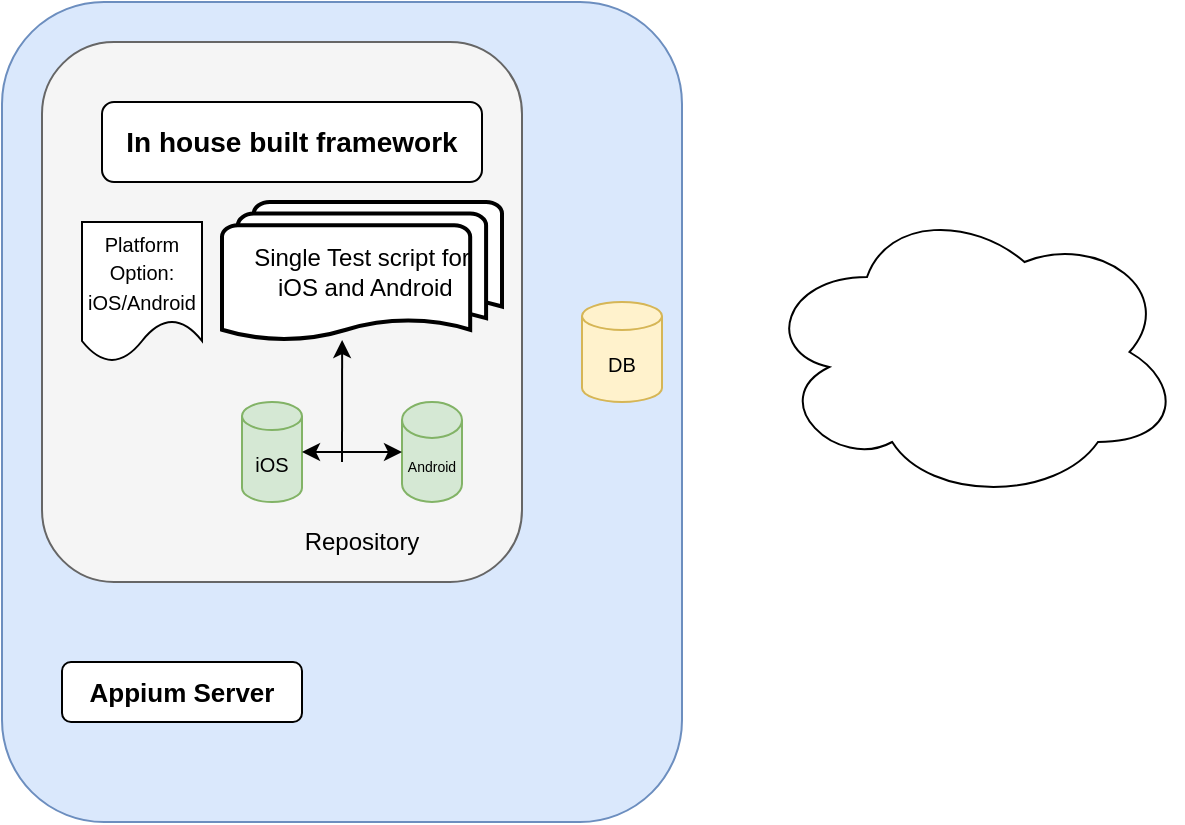 <mxfile version="14.2.9" type="github">
  <diagram id="VCdo3knrtWkbR9cGN06g" name="Page-1">
    <mxGraphModel dx="942" dy="504" grid="1" gridSize="10" guides="1" tooltips="1" connect="1" arrows="1" fold="1" page="1" pageScale="1" pageWidth="850" pageHeight="1100" math="0" shadow="0">
      <root>
        <mxCell id="0" />
        <mxCell id="1" parent="0" />
        <mxCell id="D4sAwF_U6w_CXJ5x-tzL-13" value="" style="rounded=1;whiteSpace=wrap;html=1;fontSize=10;fillColor=#dae8fc;strokeColor=#6c8ebf;" vertex="1" parent="1">
          <mxGeometry x="220" y="60" width="340" height="410" as="geometry" />
        </mxCell>
        <mxCell id="D4sAwF_U6w_CXJ5x-tzL-1" value="" style="rounded=1;whiteSpace=wrap;html=1;fillColor=#f5f5f5;strokeColor=#666666;fontColor=#333333;" vertex="1" parent="1">
          <mxGeometry x="240" y="80" width="240" height="270" as="geometry" />
        </mxCell>
        <mxCell id="D4sAwF_U6w_CXJ5x-tzL-2" value="&lt;b&gt;&lt;font style=&quot;font-size: 14px&quot;&gt;In house built framework&lt;/font&gt;&lt;/b&gt;" style="rounded=1;whiteSpace=wrap;html=1;" vertex="1" parent="1">
          <mxGeometry x="270" y="110" width="190" height="40" as="geometry" />
        </mxCell>
        <mxCell id="D4sAwF_U6w_CXJ5x-tzL-3" value="&lt;font style=&quot;font-size: 10px&quot;&gt;Platform Option: iOS/Android&lt;/font&gt;" style="shape=document;whiteSpace=wrap;html=1;boundedLbl=1;" vertex="1" parent="1">
          <mxGeometry x="260" y="170" width="60" height="70" as="geometry" />
        </mxCell>
        <mxCell id="D4sAwF_U6w_CXJ5x-tzL-7" value="iOS" style="shape=cylinder3;whiteSpace=wrap;html=1;boundedLbl=1;backgroundOutline=1;size=7;fillColor=#d5e8d4;strokeColor=#82b366;fontSize=10;" vertex="1" parent="1">
          <mxGeometry x="340" y="260" width="30" height="50" as="geometry" />
        </mxCell>
        <mxCell id="D4sAwF_U6w_CXJ5x-tzL-8" value="Repository" style="text;html=1;strokeColor=none;fillColor=none;align=center;verticalAlign=middle;whiteSpace=wrap;rounded=0;" vertex="1" parent="1">
          <mxGeometry x="380" y="320" width="40" height="20" as="geometry" />
        </mxCell>
        <mxCell id="D4sAwF_U6w_CXJ5x-tzL-9" value="Android" style="shape=cylinder3;whiteSpace=wrap;html=1;boundedLbl=1;backgroundOutline=1;size=9;fillColor=#d5e8d4;strokeColor=#82b366;fontSize=7;" vertex="1" parent="1">
          <mxGeometry x="420" y="260" width="30" height="50" as="geometry" />
        </mxCell>
        <mxCell id="D4sAwF_U6w_CXJ5x-tzL-10" value="&lt;span style=&quot;font-size: 12px&quot;&gt;Single Test script for&lt;br&gt;&amp;nbsp;iOS and Android&lt;/span&gt;" style="strokeWidth=2;html=1;shape=mxgraph.flowchart.multi-document;whiteSpace=wrap;fontSize=10;" vertex="1" parent="1">
          <mxGeometry x="330" y="160" width="140" height="70" as="geometry" />
        </mxCell>
        <mxCell id="D4sAwF_U6w_CXJ5x-tzL-11" value="" style="endArrow=classic;startArrow=classic;html=1;fontSize=10;exitX=1;exitY=0.5;exitDx=0;exitDy=0;exitPerimeter=0;entryX=0;entryY=0.5;entryDx=0;entryDy=0;entryPerimeter=0;" edge="1" parent="1" source="D4sAwF_U6w_CXJ5x-tzL-7" target="D4sAwF_U6w_CXJ5x-tzL-9">
          <mxGeometry width="50" height="50" relative="1" as="geometry">
            <mxPoint x="400" y="260" as="sourcePoint" />
            <mxPoint x="450" y="210" as="targetPoint" />
          </mxGeometry>
        </mxCell>
        <mxCell id="D4sAwF_U6w_CXJ5x-tzL-12" value="" style="endArrow=classic;html=1;fontSize=10;entryX=0.429;entryY=0.986;entryDx=0;entryDy=0;entryPerimeter=0;" edge="1" parent="1" target="D4sAwF_U6w_CXJ5x-tzL-10">
          <mxGeometry width="50" height="50" relative="1" as="geometry">
            <mxPoint x="390" y="290" as="sourcePoint" />
            <mxPoint x="450" y="210" as="targetPoint" />
          </mxGeometry>
        </mxCell>
        <mxCell id="D4sAwF_U6w_CXJ5x-tzL-14" value="DB" style="shape=cylinder3;whiteSpace=wrap;html=1;boundedLbl=1;backgroundOutline=1;size=7;fontSize=10;fillColor=#fff2cc;strokeColor=#d6b656;" vertex="1" parent="1">
          <mxGeometry x="510" y="210" width="40" height="50" as="geometry" />
        </mxCell>
        <mxCell id="D4sAwF_U6w_CXJ5x-tzL-15" value="&lt;b&gt;&lt;font style=&quot;font-size: 13px&quot;&gt;Appium Server&lt;/font&gt;&lt;/b&gt;" style="rounded=1;whiteSpace=wrap;html=1;fontSize=10;" vertex="1" parent="1">
          <mxGeometry x="250" y="390" width="120" height="30" as="geometry" />
        </mxCell>
        <mxCell id="D4sAwF_U6w_CXJ5x-tzL-16" value="" style="ellipse;shape=cloud;whiteSpace=wrap;html=1;fontSize=10;" vertex="1" parent="1">
          <mxGeometry x="600" y="160" width="210" height="150" as="geometry" />
        </mxCell>
      </root>
    </mxGraphModel>
  </diagram>
</mxfile>
